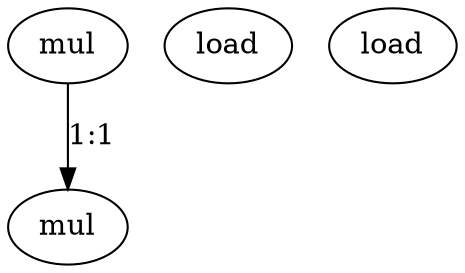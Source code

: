 digraph {

  0 [label="mul"];
  1 [label="load"];
  2 [label="mul"];
  3 [label="load"];

  0->2 [label="1:1"];

}
